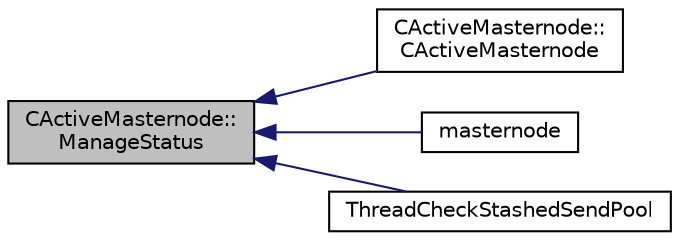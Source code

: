 digraph "CActiveMasternode::ManageStatus"
{
  edge [fontname="Helvetica",fontsize="10",labelfontname="Helvetica",labelfontsize="10"];
  node [fontname="Helvetica",fontsize="10",shape=record];
  rankdir="LR";
  Node440 [label="CActiveMasternode::\lManageStatus",height=0.2,width=0.4,color="black", fillcolor="grey75", style="filled", fontcolor="black"];
  Node440 -> Node441 [dir="back",color="midnightblue",fontsize="10",style="solid",fontname="Helvetica"];
  Node441 [label="CActiveMasternode::\lCActiveMasternode",height=0.2,width=0.4,color="black", fillcolor="white", style="filled",URL="$class_c_active_masternode.html#a7ffb946d1b2aad0054d3b3efce8c0543"];
  Node440 -> Node442 [dir="back",color="midnightblue",fontsize="10",style="solid",fontname="Helvetica"];
  Node442 [label="masternode",height=0.2,width=0.4,color="black", fillcolor="white", style="filled",URL="$rpcstashedsend_8cpp.html#a30609e443aeb47c29ed0878d16b1b5e1"];
  Node440 -> Node443 [dir="back",color="midnightblue",fontsize="10",style="solid",fontname="Helvetica"];
  Node443 [label="ThreadCheckStashedSendPool",height=0.2,width=0.4,color="black", fillcolor="white", style="filled",URL="$stashedsend_8h.html#ab583ddc86effded8432ea5387f77d883"];
}

